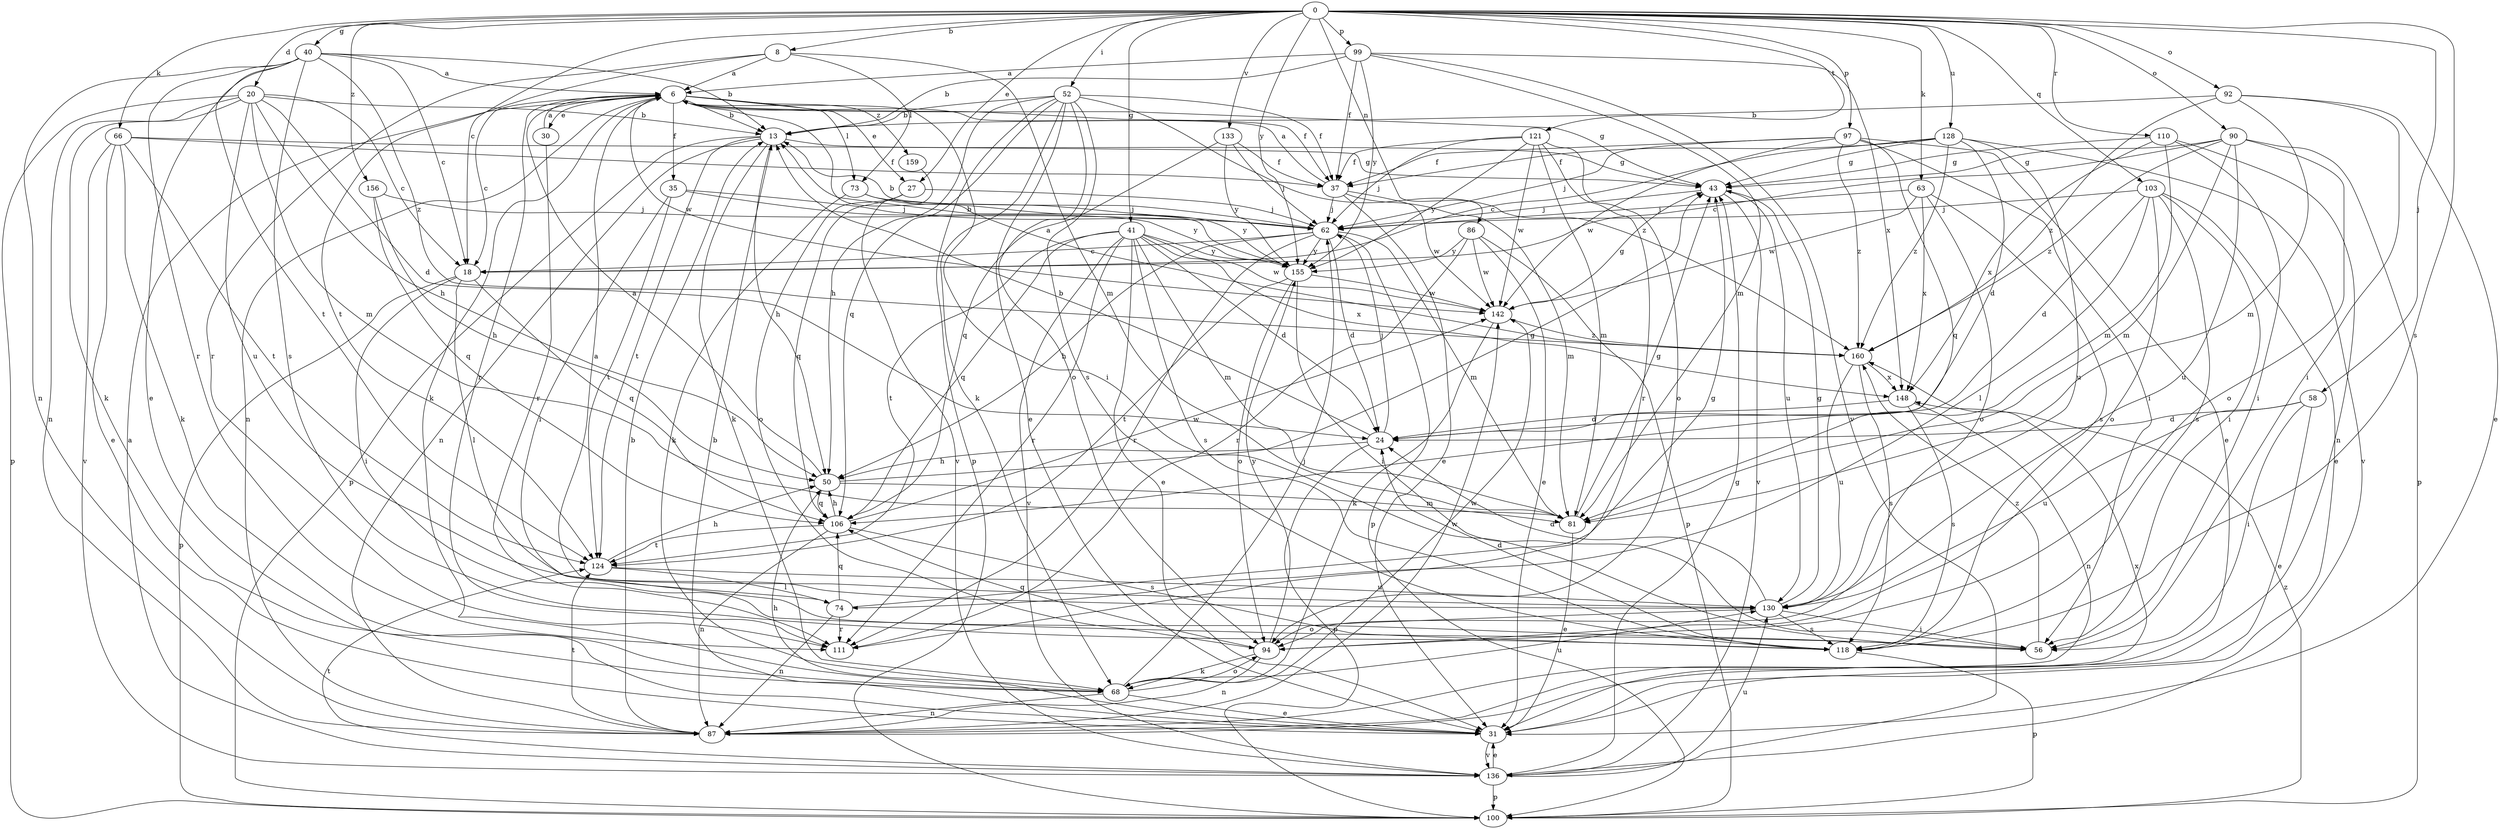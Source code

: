 strict digraph  {
0;
6;
8;
13;
18;
20;
24;
27;
30;
31;
35;
37;
40;
41;
43;
50;
52;
56;
58;
62;
63;
66;
68;
73;
74;
81;
86;
87;
90;
92;
94;
97;
99;
100;
103;
106;
110;
111;
118;
121;
124;
128;
130;
133;
136;
142;
148;
155;
156;
159;
160;
0 -> 8  [label=b];
0 -> 18  [label=c];
0 -> 20  [label=d];
0 -> 27  [label=e];
0 -> 40  [label=g];
0 -> 41  [label=g];
0 -> 52  [label=i];
0 -> 58  [label=j];
0 -> 63  [label=k];
0 -> 66  [label=k];
0 -> 86  [label=n];
0 -> 90  [label=o];
0 -> 92  [label=o];
0 -> 97  [label=p];
0 -> 99  [label=p];
0 -> 103  [label=q];
0 -> 110  [label=r];
0 -> 118  [label=s];
0 -> 121  [label=t];
0 -> 128  [label=u];
0 -> 133  [label=v];
0 -> 155  [label=y];
0 -> 156  [label=z];
6 -> 13  [label=b];
6 -> 18  [label=c];
6 -> 27  [label=e];
6 -> 30  [label=e];
6 -> 35  [label=f];
6 -> 37  [label=f];
6 -> 43  [label=g];
6 -> 56  [label=i];
6 -> 68  [label=k];
6 -> 73  [label=l];
6 -> 87  [label=n];
6 -> 111  [label=r];
6 -> 142  [label=w];
6 -> 159  [label=z];
8 -> 6  [label=a];
8 -> 73  [label=l];
8 -> 81  [label=m];
8 -> 111  [label=r];
8 -> 124  [label=t];
13 -> 43  [label=g];
13 -> 50  [label=h];
13 -> 68  [label=k];
13 -> 87  [label=n];
13 -> 100  [label=p];
13 -> 124  [label=t];
18 -> 56  [label=i];
18 -> 74  [label=l];
18 -> 100  [label=p];
18 -> 106  [label=q];
20 -> 13  [label=b];
20 -> 18  [label=c];
20 -> 24  [label=d];
20 -> 50  [label=h];
20 -> 68  [label=k];
20 -> 81  [label=m];
20 -> 87  [label=n];
20 -> 100  [label=p];
20 -> 130  [label=u];
24 -> 13  [label=b];
24 -> 50  [label=h];
24 -> 62  [label=j];
24 -> 100  [label=p];
27 -> 62  [label=j];
27 -> 94  [label=o];
27 -> 106  [label=q];
30 -> 6  [label=a];
30 -> 111  [label=r];
31 -> 13  [label=b];
31 -> 50  [label=h];
31 -> 136  [label=v];
35 -> 56  [label=i];
35 -> 62  [label=j];
35 -> 124  [label=t];
35 -> 155  [label=y];
37 -> 6  [label=a];
37 -> 31  [label=e];
37 -> 62  [label=j];
37 -> 81  [label=m];
37 -> 142  [label=w];
40 -> 6  [label=a];
40 -> 13  [label=b];
40 -> 18  [label=c];
40 -> 31  [label=e];
40 -> 87  [label=n];
40 -> 111  [label=r];
40 -> 118  [label=s];
40 -> 124  [label=t];
40 -> 160  [label=z];
41 -> 24  [label=d];
41 -> 31  [label=e];
41 -> 81  [label=m];
41 -> 106  [label=q];
41 -> 111  [label=r];
41 -> 118  [label=s];
41 -> 124  [label=t];
41 -> 136  [label=v];
41 -> 142  [label=w];
41 -> 148  [label=x];
41 -> 155  [label=y];
43 -> 62  [label=j];
43 -> 130  [label=u];
43 -> 136  [label=v];
50 -> 6  [label=a];
50 -> 43  [label=g];
50 -> 81  [label=m];
50 -> 106  [label=q];
52 -> 13  [label=b];
52 -> 31  [label=e];
52 -> 37  [label=f];
52 -> 50  [label=h];
52 -> 68  [label=k];
52 -> 94  [label=o];
52 -> 100  [label=p];
52 -> 106  [label=q];
52 -> 118  [label=s];
52 -> 160  [label=z];
56 -> 160  [label=z];
58 -> 24  [label=d];
58 -> 31  [label=e];
58 -> 56  [label=i];
58 -> 130  [label=u];
62 -> 13  [label=b];
62 -> 18  [label=c];
62 -> 24  [label=d];
62 -> 50  [label=h];
62 -> 81  [label=m];
62 -> 100  [label=p];
62 -> 111  [label=r];
62 -> 155  [label=y];
63 -> 62  [label=j];
63 -> 94  [label=o];
63 -> 118  [label=s];
63 -> 142  [label=w];
63 -> 148  [label=x];
66 -> 31  [label=e];
66 -> 37  [label=f];
66 -> 43  [label=g];
66 -> 68  [label=k];
66 -> 124  [label=t];
66 -> 136  [label=v];
68 -> 31  [label=e];
68 -> 62  [label=j];
68 -> 87  [label=n];
68 -> 94  [label=o];
68 -> 130  [label=u];
68 -> 142  [label=w];
73 -> 62  [label=j];
73 -> 68  [label=k];
73 -> 155  [label=y];
74 -> 43  [label=g];
74 -> 87  [label=n];
74 -> 106  [label=q];
74 -> 111  [label=r];
81 -> 31  [label=e];
81 -> 43  [label=g];
86 -> 31  [label=e];
86 -> 100  [label=p];
86 -> 111  [label=r];
86 -> 142  [label=w];
86 -> 155  [label=y];
87 -> 13  [label=b];
87 -> 124  [label=t];
87 -> 142  [label=w];
87 -> 148  [label=x];
90 -> 18  [label=c];
90 -> 43  [label=g];
90 -> 81  [label=m];
90 -> 94  [label=o];
90 -> 100  [label=p];
90 -> 130  [label=u];
90 -> 160  [label=z];
92 -> 13  [label=b];
92 -> 31  [label=e];
92 -> 56  [label=i];
92 -> 81  [label=m];
92 -> 160  [label=z];
94 -> 68  [label=k];
94 -> 87  [label=n];
94 -> 106  [label=q];
94 -> 155  [label=y];
97 -> 31  [label=e];
97 -> 37  [label=f];
97 -> 56  [label=i];
97 -> 62  [label=j];
97 -> 106  [label=q];
97 -> 142  [label=w];
97 -> 160  [label=z];
99 -> 6  [label=a];
99 -> 13  [label=b];
99 -> 37  [label=f];
99 -> 81  [label=m];
99 -> 136  [label=v];
99 -> 148  [label=x];
99 -> 155  [label=y];
100 -> 160  [label=z];
103 -> 24  [label=d];
103 -> 31  [label=e];
103 -> 56  [label=i];
103 -> 62  [label=j];
103 -> 74  [label=l];
103 -> 94  [label=o];
103 -> 118  [label=s];
106 -> 50  [label=h];
106 -> 87  [label=n];
106 -> 118  [label=s];
106 -> 124  [label=t];
106 -> 142  [label=w];
110 -> 43  [label=g];
110 -> 56  [label=i];
110 -> 81  [label=m];
110 -> 87  [label=n];
110 -> 148  [label=x];
118 -> 24  [label=d];
118 -> 100  [label=p];
121 -> 37  [label=f];
121 -> 62  [label=j];
121 -> 81  [label=m];
121 -> 94  [label=o];
121 -> 111  [label=r];
121 -> 142  [label=w];
121 -> 155  [label=y];
124 -> 50  [label=h];
124 -> 74  [label=l];
124 -> 130  [label=u];
128 -> 18  [label=c];
128 -> 24  [label=d];
128 -> 37  [label=f];
128 -> 43  [label=g];
128 -> 130  [label=u];
128 -> 136  [label=v];
128 -> 160  [label=z];
130 -> 6  [label=a];
130 -> 24  [label=d];
130 -> 43  [label=g];
130 -> 56  [label=i];
130 -> 94  [label=o];
130 -> 118  [label=s];
133 -> 37  [label=f];
133 -> 62  [label=j];
133 -> 106  [label=q];
133 -> 155  [label=y];
136 -> 6  [label=a];
136 -> 31  [label=e];
136 -> 43  [label=g];
136 -> 100  [label=p];
136 -> 124  [label=t];
136 -> 130  [label=u];
142 -> 43  [label=g];
142 -> 68  [label=k];
142 -> 160  [label=z];
148 -> 24  [label=d];
148 -> 87  [label=n];
148 -> 118  [label=s];
155 -> 13  [label=b];
155 -> 56  [label=i];
155 -> 94  [label=o];
155 -> 124  [label=t];
155 -> 142  [label=w];
156 -> 50  [label=h];
156 -> 62  [label=j];
156 -> 106  [label=q];
159 -> 136  [label=v];
160 -> 6  [label=a];
160 -> 118  [label=s];
160 -> 130  [label=u];
160 -> 148  [label=x];
}
